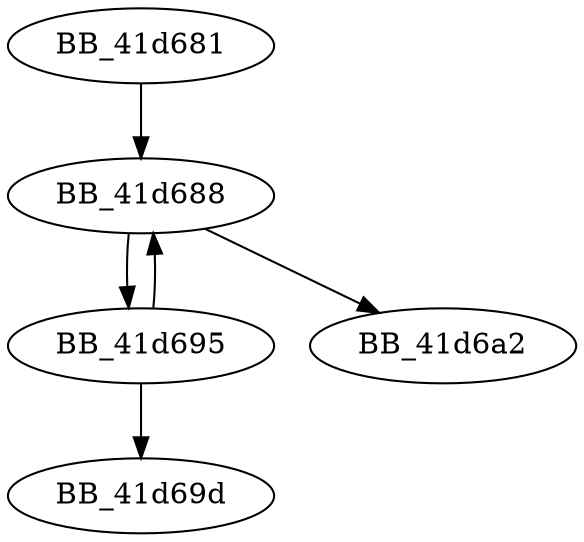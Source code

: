 DiGraph _TestDefaultCountry{
BB_41d681->BB_41d688
BB_41d688->BB_41d695
BB_41d688->BB_41d6a2
BB_41d695->BB_41d688
BB_41d695->BB_41d69d
}
